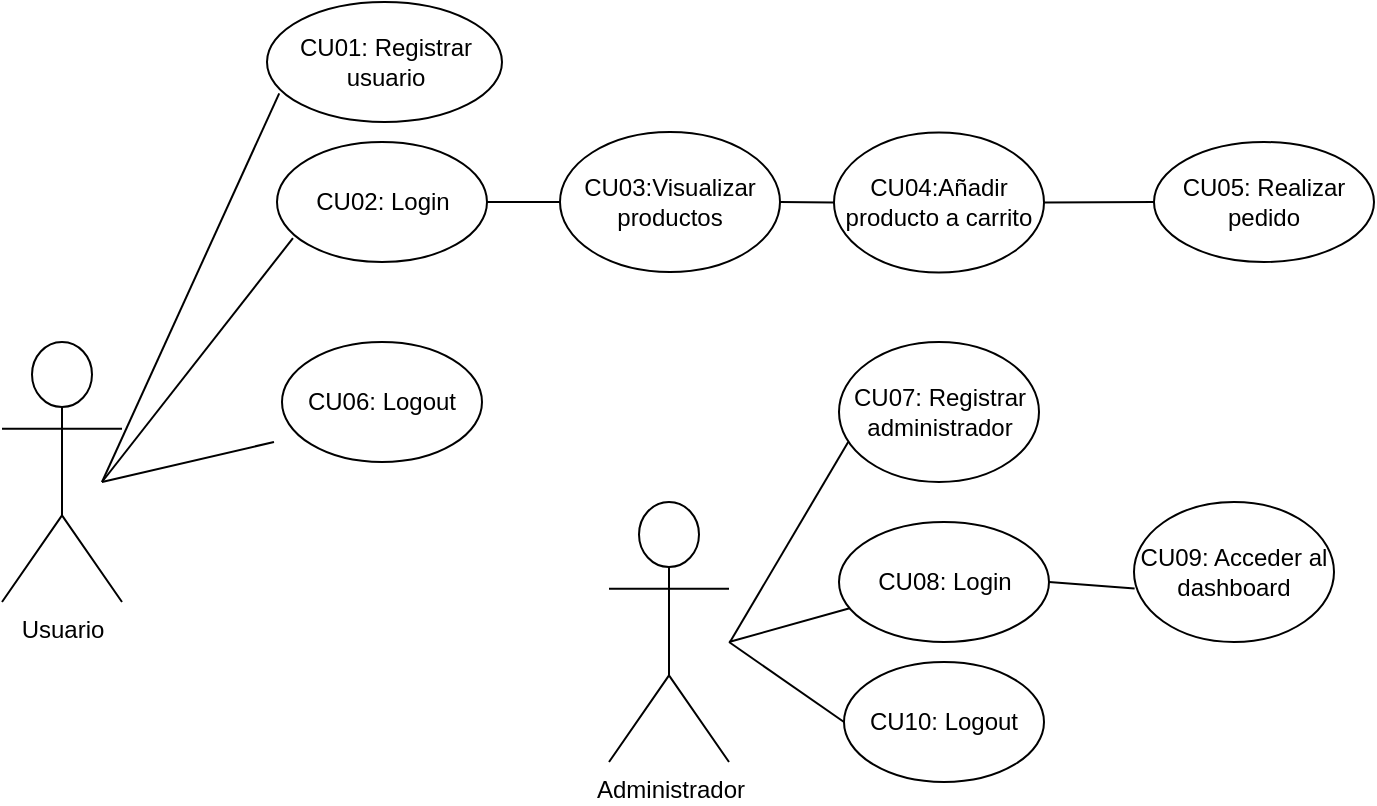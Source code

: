 <mxfile version="21.1.7" type="device">
  <diagram name="Página-1" id="KzZU-_uhdFJ1xb3SYIPW">
    <mxGraphModel dx="983" dy="430" grid="1" gridSize="10" guides="1" tooltips="1" connect="1" arrows="1" fold="1" page="1" pageScale="1" pageWidth="827" pageHeight="1169" math="0" shadow="0">
      <root>
        <mxCell id="0" />
        <mxCell id="1" parent="0" />
        <mxCell id="Sjo-AfvP_aEywahF5nbO-1" value="Usuario" style="shape=umlActor;verticalLabelPosition=bottom;verticalAlign=top;html=1;outlineConnect=0;" parent="1" vertex="1">
          <mxGeometry x="134" y="200" width="60" height="130" as="geometry" />
        </mxCell>
        <mxCell id="Sjo-AfvP_aEywahF5nbO-3" value="CU04:Añadir producto a carrito" style="ellipse;whiteSpace=wrap;html=1;" parent="1" vertex="1">
          <mxGeometry x="550" y="95.26" width="105" height="70" as="geometry" />
        </mxCell>
        <mxCell id="Sjo-AfvP_aEywahF5nbO-4" value="CU03:Visualizar productos" style="ellipse;whiteSpace=wrap;html=1;" parent="1" vertex="1">
          <mxGeometry x="413" y="95" width="110" height="70" as="geometry" />
        </mxCell>
        <mxCell id="Sjo-AfvP_aEywahF5nbO-5" value="CU05: Realizar pedido" style="ellipse;whiteSpace=wrap;html=1;" parent="1" vertex="1">
          <mxGeometry x="710" y="100" width="110" height="60" as="geometry" />
        </mxCell>
        <mxCell id="Sjo-AfvP_aEywahF5nbO-6" value="CU02: Login" style="ellipse;whiteSpace=wrap;html=1;" parent="1" vertex="1">
          <mxGeometry x="271.5" y="100" width="105" height="60" as="geometry" />
        </mxCell>
        <mxCell id="Sjo-AfvP_aEywahF5nbO-13" value="" style="endArrow=none;html=1;rounded=0;entryX=0.076;entryY=0.801;entryDx=0;entryDy=0;entryPerimeter=0;" parent="1" target="Sjo-AfvP_aEywahF5nbO-6" edge="1">
          <mxGeometry width="50" height="50" relative="1" as="geometry">
            <mxPoint x="184" y="270" as="sourcePoint" />
            <mxPoint x="224" y="130" as="targetPoint" />
          </mxGeometry>
        </mxCell>
        <mxCell id="Sjo-AfvP_aEywahF5nbO-14" value="" style="endArrow=none;html=1;rounded=0;entryX=0;entryY=0.5;entryDx=0;entryDy=0;exitX=1;exitY=0.5;exitDx=0;exitDy=0;" parent="1" source="Sjo-AfvP_aEywahF5nbO-6" target="Sjo-AfvP_aEywahF5nbO-4" edge="1">
          <mxGeometry width="50" height="50" relative="1" as="geometry">
            <mxPoint x="184" y="270" as="sourcePoint" />
            <mxPoint x="224" y="190" as="targetPoint" />
          </mxGeometry>
        </mxCell>
        <mxCell id="Sjo-AfvP_aEywahF5nbO-15" value="" style="endArrow=none;html=1;rounded=0;" parent="1" source="Sjo-AfvP_aEywahF5nbO-4" target="Sjo-AfvP_aEywahF5nbO-3" edge="1">
          <mxGeometry width="50" height="50" relative="1" as="geometry">
            <mxPoint x="184" y="270" as="sourcePoint" />
            <mxPoint x="224" y="310" as="targetPoint" />
          </mxGeometry>
        </mxCell>
        <mxCell id="Sjo-AfvP_aEywahF5nbO-16" value="" style="endArrow=none;html=1;rounded=0;entryX=0;entryY=0.5;entryDx=0;entryDy=0;" parent="1" source="Sjo-AfvP_aEywahF5nbO-3" target="Sjo-AfvP_aEywahF5nbO-5" edge="1">
          <mxGeometry width="50" height="50" relative="1" as="geometry">
            <mxPoint x="184" y="270" as="sourcePoint" />
            <mxPoint x="214" y="330" as="targetPoint" />
          </mxGeometry>
        </mxCell>
        <mxCell id="Sjo-AfvP_aEywahF5nbO-19" value="CU06: Logout" style="ellipse;whiteSpace=wrap;html=1;" parent="1" vertex="1">
          <mxGeometry x="274" y="200" width="100" height="60" as="geometry" />
        </mxCell>
        <mxCell id="Sjo-AfvP_aEywahF5nbO-21" value="" style="endArrow=none;html=1;rounded=0;" parent="1" edge="1">
          <mxGeometry width="50" height="50" relative="1" as="geometry">
            <mxPoint x="270" y="250" as="sourcePoint" />
            <mxPoint x="184" y="270" as="targetPoint" />
          </mxGeometry>
        </mxCell>
        <mxCell id="Sjo-AfvP_aEywahF5nbO-22" value="Administrador" style="shape=umlActor;verticalLabelPosition=bottom;verticalAlign=top;html=1;outlineConnect=0;" parent="1" vertex="1">
          <mxGeometry x="437.5" y="280" width="60" height="130" as="geometry" />
        </mxCell>
        <mxCell id="Sjo-AfvP_aEywahF5nbO-25" value="CU09: Acceder al dashboard" style="ellipse;whiteSpace=wrap;html=1;" parent="1" vertex="1">
          <mxGeometry x="700" y="280" width="100" height="70" as="geometry" />
        </mxCell>
        <mxCell id="Sjo-AfvP_aEywahF5nbO-27" value="" style="endArrow=none;html=1;rounded=0;entryX=0.003;entryY=0.618;entryDx=0;entryDy=0;entryPerimeter=0;exitX=1;exitY=0.5;exitDx=0;exitDy=0;" parent="1" source="Sjo-AfvP_aEywahF5nbO-29" target="Sjo-AfvP_aEywahF5nbO-25" edge="1">
          <mxGeometry width="50" height="50" relative="1" as="geometry">
            <mxPoint x="497.5" y="350" as="sourcePoint" />
            <mxPoint x="547.5" y="300" as="targetPoint" />
            <Array as="points" />
          </mxGeometry>
        </mxCell>
        <mxCell id="Sjo-AfvP_aEywahF5nbO-29" value="CU08: Login" style="ellipse;whiteSpace=wrap;html=1;" parent="1" vertex="1">
          <mxGeometry x="552.5" y="290" width="105" height="60" as="geometry" />
        </mxCell>
        <mxCell id="Sjo-AfvP_aEywahF5nbO-30" value="CU10: Logout" style="ellipse;whiteSpace=wrap;html=1;" parent="1" vertex="1">
          <mxGeometry x="555" y="360" width="100" height="60" as="geometry" />
        </mxCell>
        <mxCell id="Sjo-AfvP_aEywahF5nbO-31" value="" style="endArrow=none;html=1;rounded=0;" parent="1" target="Sjo-AfvP_aEywahF5nbO-29" edge="1">
          <mxGeometry width="50" height="50" relative="1" as="geometry">
            <mxPoint x="497.5" y="350" as="sourcePoint" />
            <mxPoint x="527.5" y="370" as="targetPoint" />
          </mxGeometry>
        </mxCell>
        <mxCell id="Sjo-AfvP_aEywahF5nbO-32" value="" style="endArrow=none;html=1;rounded=0;entryX=0;entryY=0.5;entryDx=0;entryDy=0;" parent="1" target="Sjo-AfvP_aEywahF5nbO-30" edge="1">
          <mxGeometry width="50" height="50" relative="1" as="geometry">
            <mxPoint x="497.5" y="350" as="sourcePoint" />
            <mxPoint x="547.5" y="380" as="targetPoint" />
          </mxGeometry>
        </mxCell>
        <mxCell id="SqlYpsUXEwew8zhhttxf-1" value="CU01: Registrar usuario" style="ellipse;whiteSpace=wrap;html=1;" parent="1" vertex="1">
          <mxGeometry x="266.5" y="30" width="117.5" height="60" as="geometry" />
        </mxCell>
        <mxCell id="SqlYpsUXEwew8zhhttxf-2" value="" style="endArrow=none;html=1;rounded=0;entryX=0.052;entryY=0.761;entryDx=0;entryDy=0;entryPerimeter=0;" parent="1" target="SqlYpsUXEwew8zhhttxf-1" edge="1">
          <mxGeometry width="50" height="50" relative="1" as="geometry">
            <mxPoint x="184" y="270" as="sourcePoint" />
            <mxPoint x="284" y="130" as="targetPoint" />
          </mxGeometry>
        </mxCell>
        <mxCell id="SqlYpsUXEwew8zhhttxf-3" value="CU07: Registrar administrador" style="ellipse;whiteSpace=wrap;html=1;" parent="1" vertex="1">
          <mxGeometry x="552.5" y="200" width="100" height="70" as="geometry" />
        </mxCell>
        <mxCell id="SqlYpsUXEwew8zhhttxf-4" value="" style="endArrow=none;html=1;rounded=0;entryX=0.021;entryY=0.782;entryDx=0;entryDy=0;entryPerimeter=0;" parent="1" edge="1">
          <mxGeometry width="50" height="50" relative="1" as="geometry">
            <mxPoint x="498" y="350" as="sourcePoint" />
            <mxPoint x="557.1" y="250" as="targetPoint" />
          </mxGeometry>
        </mxCell>
      </root>
    </mxGraphModel>
  </diagram>
</mxfile>
